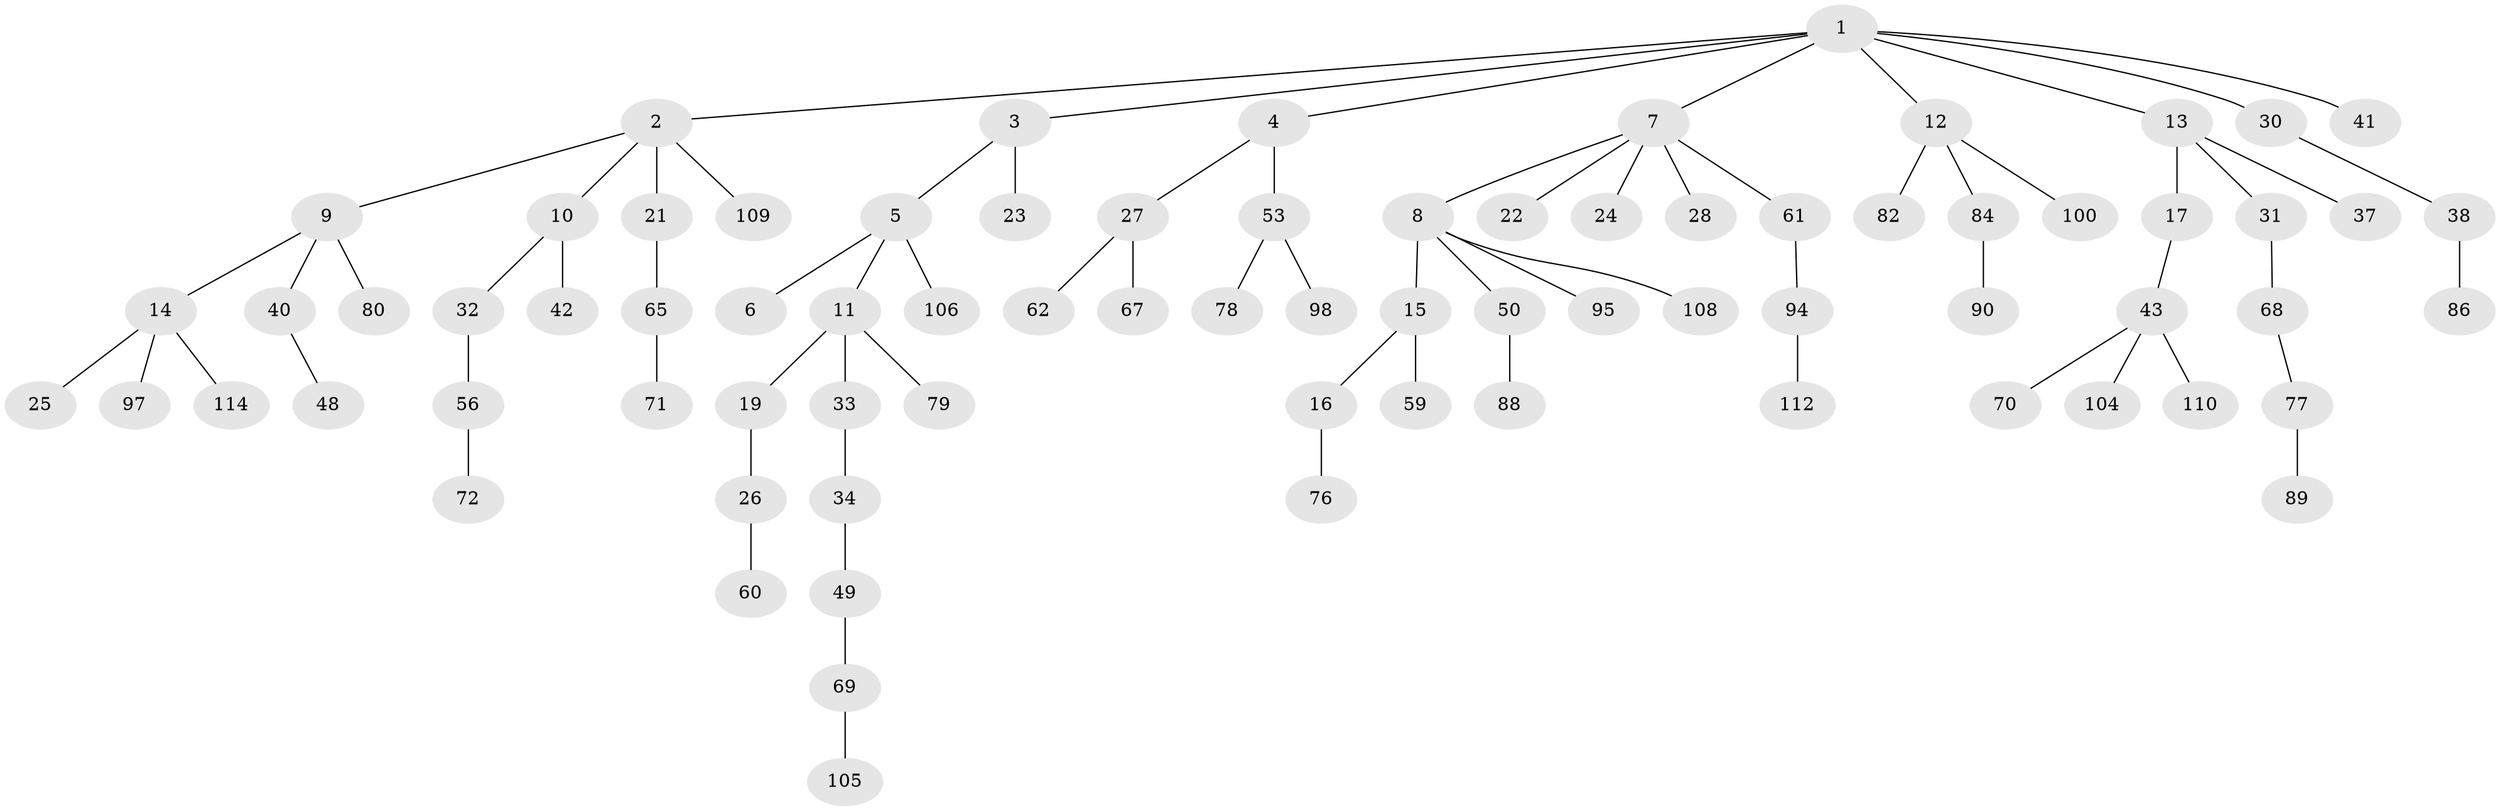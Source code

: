 // Generated by graph-tools (version 1.1) at 2025/52/02/27/25 19:52:12]
// undirected, 77 vertices, 76 edges
graph export_dot {
graph [start="1"]
  node [color=gray90,style=filled];
  1 [super="+58"];
  2;
  3;
  4;
  5 [super="+45"];
  6 [super="+64"];
  7 [super="+20"];
  8 [super="+63"];
  9 [super="+47"];
  10 [super="+111"];
  11 [super="+18"];
  12 [super="+35"];
  13 [super="+29"];
  14 [super="+44"];
  15 [super="+107"];
  16;
  17;
  19;
  21;
  22 [super="+66"];
  23;
  24;
  25 [super="+57"];
  26 [super="+52"];
  27 [super="+39"];
  28 [super="+102"];
  30 [super="+36"];
  31 [super="+51"];
  32 [super="+96"];
  33;
  34;
  37 [super="+73"];
  38 [super="+55"];
  40 [super="+85"];
  41;
  42;
  43 [super="+46"];
  48;
  49 [super="+54"];
  50;
  53 [super="+74"];
  56 [super="+87"];
  59 [super="+75"];
  60;
  61;
  62 [super="+92"];
  65 [super="+113"];
  67;
  68;
  69 [super="+83"];
  70 [super="+91"];
  71;
  72;
  76 [super="+99"];
  77 [super="+81"];
  78;
  79;
  80;
  82;
  84;
  86;
  88 [super="+93"];
  89 [super="+103"];
  90;
  94 [super="+101"];
  95;
  97;
  98;
  100;
  104;
  105;
  106;
  108;
  109;
  110;
  112;
  114;
  1 -- 2;
  1 -- 3;
  1 -- 4;
  1 -- 7;
  1 -- 12;
  1 -- 13;
  1 -- 30;
  1 -- 41;
  2 -- 9;
  2 -- 10;
  2 -- 21;
  2 -- 109;
  3 -- 5;
  3 -- 23;
  4 -- 27;
  4 -- 53;
  5 -- 6;
  5 -- 11;
  5 -- 106;
  7 -- 8;
  7 -- 24;
  7 -- 28;
  7 -- 61;
  7 -- 22;
  8 -- 15;
  8 -- 50;
  8 -- 95;
  8 -- 108;
  9 -- 14;
  9 -- 40;
  9 -- 80;
  10 -- 32;
  10 -- 42;
  11 -- 19;
  11 -- 33;
  11 -- 79;
  12 -- 84;
  12 -- 100;
  12 -- 82;
  13 -- 17;
  13 -- 31;
  13 -- 37;
  14 -- 25;
  14 -- 114;
  14 -- 97;
  15 -- 16;
  15 -- 59;
  16 -- 76;
  17 -- 43;
  19 -- 26;
  21 -- 65;
  26 -- 60;
  27 -- 67;
  27 -- 62;
  30 -- 38;
  31 -- 68;
  32 -- 56;
  33 -- 34;
  34 -- 49;
  38 -- 86;
  40 -- 48;
  43 -- 70;
  43 -- 104;
  43 -- 110;
  49 -- 69;
  50 -- 88;
  53 -- 98;
  53 -- 78;
  56 -- 72;
  61 -- 94;
  65 -- 71;
  68 -- 77;
  69 -- 105;
  77 -- 89;
  84 -- 90;
  94 -- 112;
}
